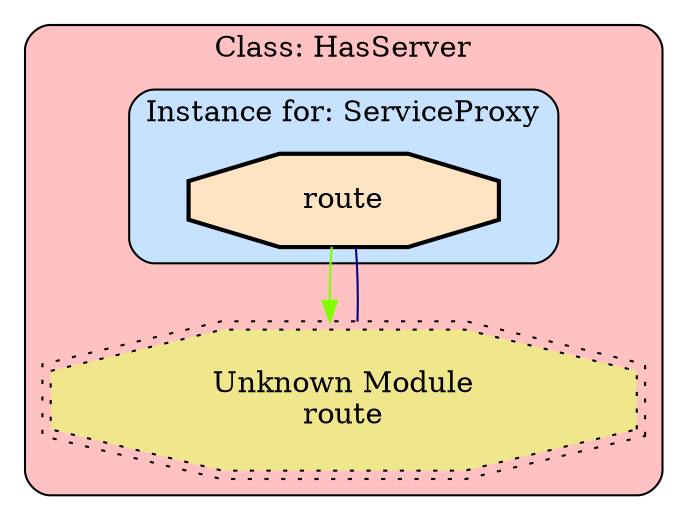 digraph "Core of Thentos.Backend.Api.Proxy" {
    node [margin="0.4,0.1"
         ,style=filled];
    subgraph cluster_Class_HasServer {
        graph [label="Class: HasServer"
              ,style="filled,rounded"
              ,fillcolor=rosybrown1];
        subgraph cluster_Class_HasServer_Data_ServiceProxy {
            graph [label="Instance for: ServiceProxy"
                  ,style="filled,rounded"
                  ,fillcolor=slategray1];
            15 [label=route
               ,shape=octagon
               ,fillcolor=bisque
               ,style="filled,bold"];
        }
        17 [label="Unknown Module\nroute"
           ,shape=doubleoctagon
           ,fillcolor=khaki
           ,style="filled,dotted"];
    }
    15 -> 17 [penwidth=1
             ,color=chartreuse];
    17 -> 15 [penwidth=1
             ,color=navy
             ,dir=none];
}

